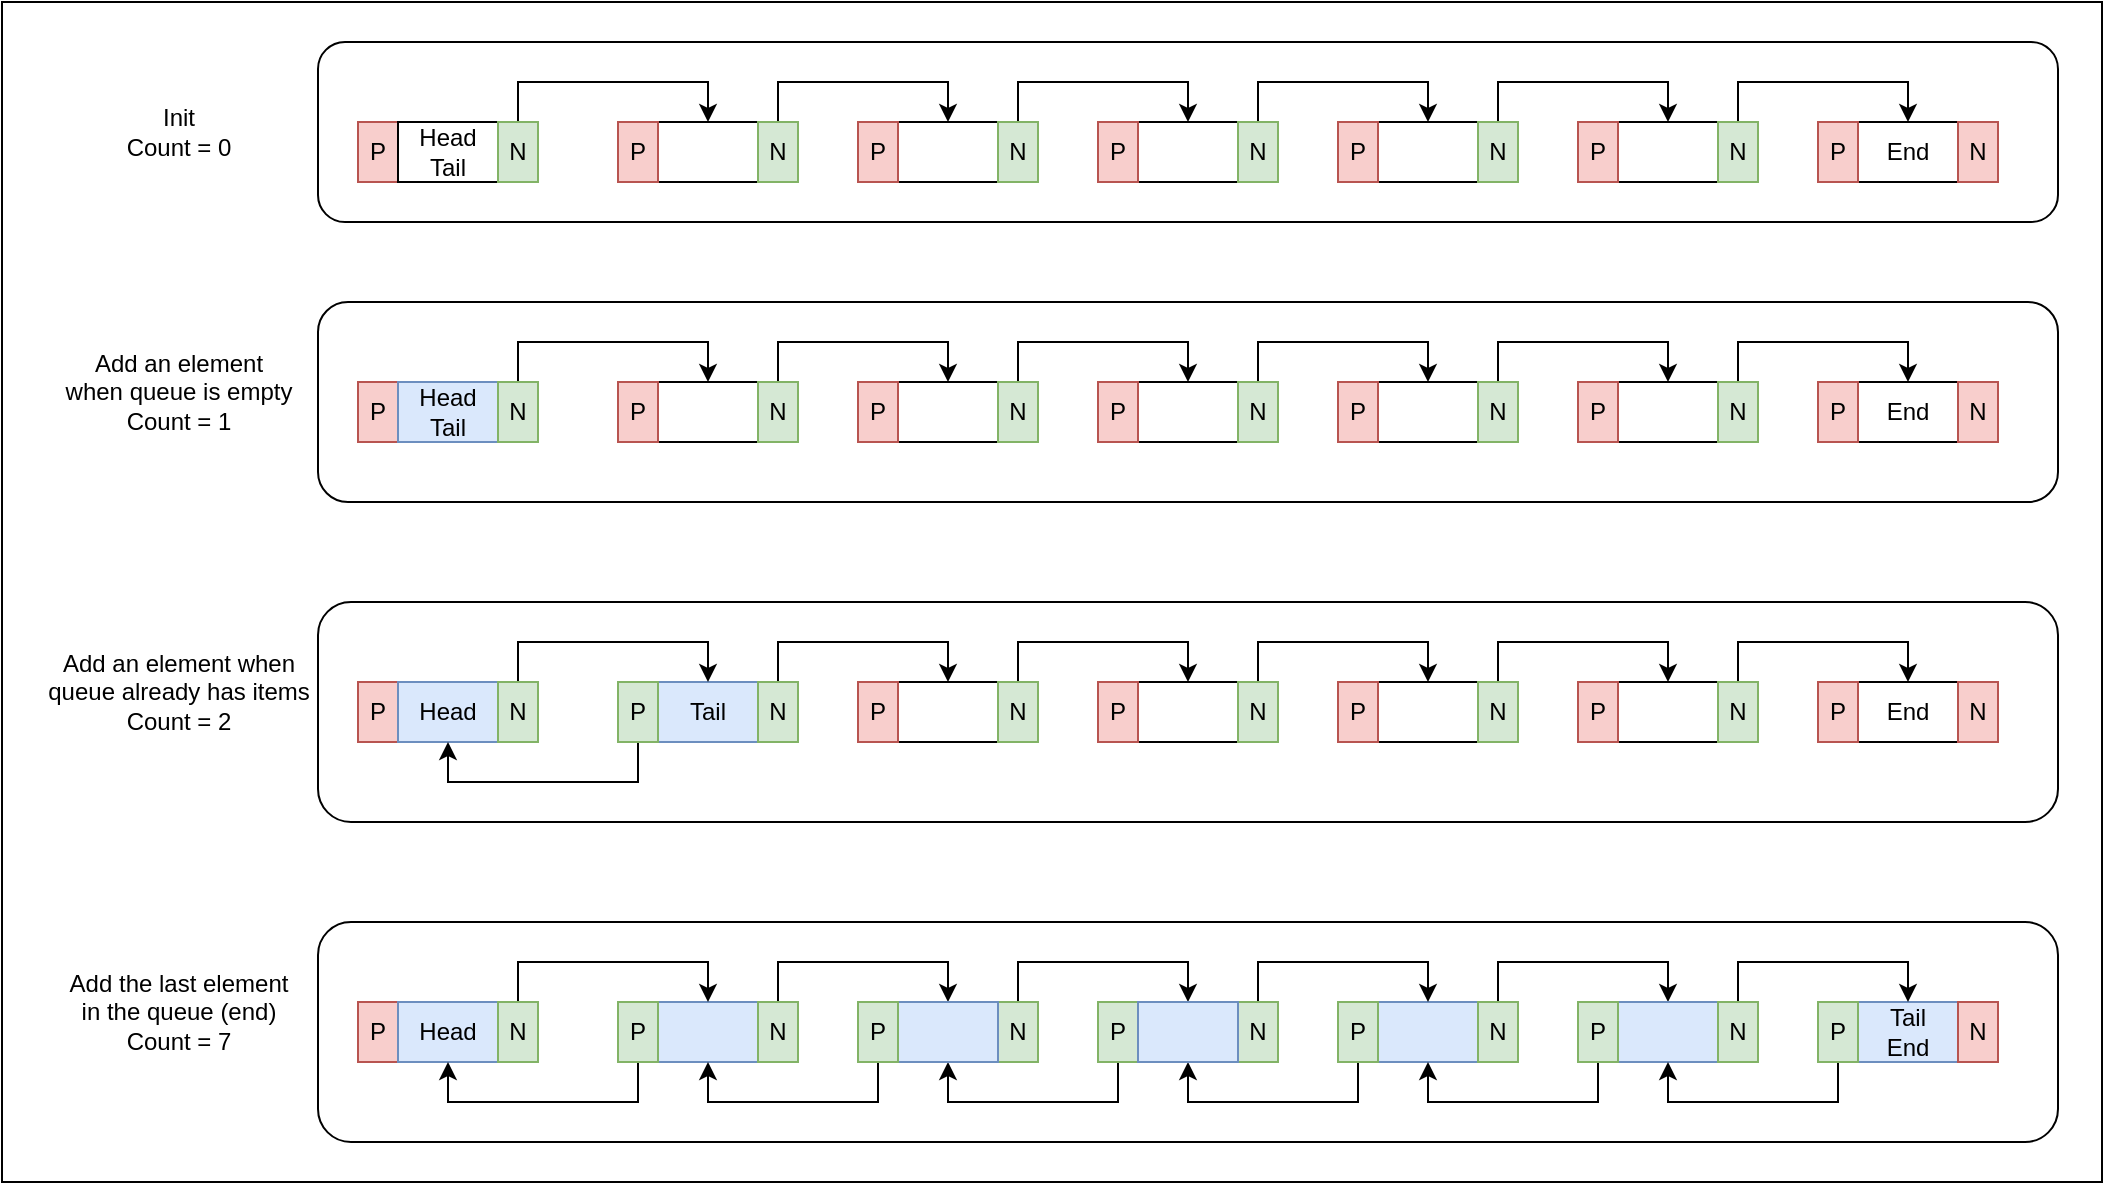 <mxfile version="21.6.8" type="device">
  <diagram id="AWm_jJoB_fNz4sVHrzt7" name="Page-1">
    <mxGraphModel dx="1098" dy="820" grid="1" gridSize="10" guides="1" tooltips="1" connect="1" arrows="1" fold="1" page="1" pageScale="1" pageWidth="1100" pageHeight="850" math="0" shadow="0">
      <root>
        <mxCell id="0" />
        <mxCell id="1" parent="0" />
        <mxCell id="c1lAheNtGnEwH6ut3jd1-3" value="" style="rounded=0;whiteSpace=wrap;html=1;" parent="1" vertex="1">
          <mxGeometry x="30" y="30" width="1050" height="590" as="geometry" />
        </mxCell>
        <mxCell id="q6rLTLklX5a6nk730e43-13" value="" style="rounded=1;whiteSpace=wrap;html=1;" parent="1" vertex="1">
          <mxGeometry x="188" y="50" width="870" height="90" as="geometry" />
        </mxCell>
        <mxCell id="q6rLTLklX5a6nk730e43-1" value="P" style="rounded=0;whiteSpace=wrap;html=1;fillColor=#f8cecc;strokeColor=#b85450;" parent="1" vertex="1">
          <mxGeometry x="208" y="90" width="20" height="30" as="geometry" />
        </mxCell>
        <mxCell id="q6rLTLklX5a6nk730e43-2" value="Head&lt;br&gt;Tail" style="rounded=0;whiteSpace=wrap;html=1;" parent="1" vertex="1">
          <mxGeometry x="228" y="90" width="50" height="30" as="geometry" />
        </mxCell>
        <mxCell id="q6rLTLklX5a6nk730e43-3" value="N" style="rounded=0;whiteSpace=wrap;html=1;" parent="1" vertex="1">
          <mxGeometry x="278" y="90" width="20" height="30" as="geometry" />
        </mxCell>
        <mxCell id="q6rLTLklX5a6nk730e43-4" value="P" style="rounded=0;whiteSpace=wrap;html=1;" parent="1" vertex="1">
          <mxGeometry x="338" y="90" width="20" height="30" as="geometry" />
        </mxCell>
        <mxCell id="q6rLTLklX5a6nk730e43-5" value="" style="rounded=0;whiteSpace=wrap;html=1;" parent="1" vertex="1">
          <mxGeometry x="358" y="90" width="50" height="30" as="geometry" />
        </mxCell>
        <mxCell id="q6rLTLklX5a6nk730e43-6" value="N" style="rounded=0;whiteSpace=wrap;html=1;" parent="1" vertex="1">
          <mxGeometry x="408" y="90" width="20" height="30" as="geometry" />
        </mxCell>
        <mxCell id="q6rLTLklX5a6nk730e43-7" value="P" style="rounded=0;whiteSpace=wrap;html=1;" parent="1" vertex="1">
          <mxGeometry x="458" y="90" width="20" height="30" as="geometry" />
        </mxCell>
        <mxCell id="q6rLTLklX5a6nk730e43-8" value="" style="rounded=0;whiteSpace=wrap;html=1;" parent="1" vertex="1">
          <mxGeometry x="478" y="90" width="50" height="30" as="geometry" />
        </mxCell>
        <mxCell id="q6rLTLklX5a6nk730e43-9" value="N" style="rounded=0;whiteSpace=wrap;html=1;" parent="1" vertex="1">
          <mxGeometry x="528" y="90" width="20" height="30" as="geometry" />
        </mxCell>
        <mxCell id="q6rLTLklX5a6nk730e43-53" value="N" style="rounded=0;whiteSpace=wrap;html=1;" parent="1" vertex="1">
          <mxGeometry x="278" y="90" width="20" height="30" as="geometry" />
        </mxCell>
        <mxCell id="q6rLTLklX5a6nk730e43-54" value="P" style="rounded=0;whiteSpace=wrap;html=1;" parent="1" vertex="1">
          <mxGeometry x="338" y="90" width="20" height="30" as="geometry" />
        </mxCell>
        <mxCell id="q6rLTLklX5a6nk730e43-55" value="N" style="rounded=0;whiteSpace=wrap;html=1;" parent="1" vertex="1">
          <mxGeometry x="408" y="90" width="20" height="30" as="geometry" />
        </mxCell>
        <mxCell id="q6rLTLklX5a6nk730e43-56" value="P" style="rounded=0;whiteSpace=wrap;html=1;" parent="1" vertex="1">
          <mxGeometry x="458" y="90" width="20" height="30" as="geometry" />
        </mxCell>
        <mxCell id="q6rLTLklX5a6nk730e43-127" style="edgeStyle=orthogonalEdgeStyle;rounded=0;orthogonalLoop=1;jettySize=auto;html=1;exitX=0.5;exitY=0;exitDx=0;exitDy=0;entryX=0.5;entryY=0;entryDx=0;entryDy=0;" parent="1" source="q6rLTLklX5a6nk730e43-57" target="q6rLTLklX5a6nk730e43-5" edge="1">
          <mxGeometry relative="1" as="geometry" />
        </mxCell>
        <mxCell id="q6rLTLklX5a6nk730e43-57" value="N" style="rounded=0;whiteSpace=wrap;html=1;fillColor=#f8cecc;strokeColor=#b85450;" parent="1" vertex="1">
          <mxGeometry x="278" y="90" width="20" height="30" as="geometry" />
        </mxCell>
        <mxCell id="q6rLTLklX5a6nk730e43-58" value="P" style="rounded=0;whiteSpace=wrap;html=1;fillColor=#f8cecc;strokeColor=#b85450;" parent="1" vertex="1">
          <mxGeometry x="338" y="90" width="20" height="30" as="geometry" />
        </mxCell>
        <mxCell id="q6rLTLklX5a6nk730e43-128" style="edgeStyle=orthogonalEdgeStyle;rounded=0;orthogonalLoop=1;jettySize=auto;html=1;exitX=0.5;exitY=0;exitDx=0;exitDy=0;entryX=0.5;entryY=0;entryDx=0;entryDy=0;" parent="1" source="q6rLTLklX5a6nk730e43-59" target="q6rLTLklX5a6nk730e43-8" edge="1">
          <mxGeometry relative="1" as="geometry" />
        </mxCell>
        <mxCell id="q6rLTLklX5a6nk730e43-59" value="N" style="rounded=0;whiteSpace=wrap;html=1;fillColor=#d5e8d4;strokeColor=#82b366;" parent="1" vertex="1">
          <mxGeometry x="408" y="90" width="20" height="30" as="geometry" />
        </mxCell>
        <mxCell id="q6rLTLklX5a6nk730e43-60" value="P" style="rounded=0;whiteSpace=wrap;html=1;fillColor=#f8cecc;strokeColor=#b85450;" parent="1" vertex="1">
          <mxGeometry x="458" y="90" width="20" height="30" as="geometry" />
        </mxCell>
        <mxCell id="q6rLTLklX5a6nk730e43-245" style="edgeStyle=orthogonalEdgeStyle;rounded=0;orthogonalLoop=1;jettySize=auto;html=1;exitX=0.5;exitY=0;exitDx=0;exitDy=0;entryX=0.5;entryY=0;entryDx=0;entryDy=0;" parent="1" source="q6rLTLklX5a6nk730e43-61" target="q6rLTLklX5a6nk730e43-220" edge="1">
          <mxGeometry relative="1" as="geometry" />
        </mxCell>
        <mxCell id="q6rLTLklX5a6nk730e43-61" value="N" style="rounded=0;whiteSpace=wrap;html=1;fillColor=#d5e8d4;strokeColor=#82b366;" parent="1" vertex="1">
          <mxGeometry x="528" y="90" width="20" height="30" as="geometry" />
        </mxCell>
        <mxCell id="q6rLTLklX5a6nk730e43-130" value="N" style="rounded=0;whiteSpace=wrap;html=1;fillColor=#d5e8d4;strokeColor=#82b366;" parent="1" vertex="1">
          <mxGeometry x="278" y="90" width="20" height="30" as="geometry" />
        </mxCell>
        <mxCell id="q6rLTLklX5a6nk730e43-219" value="P" style="rounded=0;whiteSpace=wrap;html=1;" parent="1" vertex="1">
          <mxGeometry x="578" y="90" width="20" height="30" as="geometry" />
        </mxCell>
        <mxCell id="q6rLTLklX5a6nk730e43-220" value="" style="rounded=0;whiteSpace=wrap;html=1;" parent="1" vertex="1">
          <mxGeometry x="598" y="90" width="50" height="30" as="geometry" />
        </mxCell>
        <mxCell id="q6rLTLklX5a6nk730e43-221" value="N" style="rounded=0;whiteSpace=wrap;html=1;" parent="1" vertex="1">
          <mxGeometry x="648" y="90" width="20" height="30" as="geometry" />
        </mxCell>
        <mxCell id="q6rLTLklX5a6nk730e43-222" value="P" style="rounded=0;whiteSpace=wrap;html=1;" parent="1" vertex="1">
          <mxGeometry x="698" y="90" width="20" height="30" as="geometry" />
        </mxCell>
        <mxCell id="q6rLTLklX5a6nk730e43-223" value="" style="rounded=0;whiteSpace=wrap;html=1;" parent="1" vertex="1">
          <mxGeometry x="718" y="90" width="50" height="30" as="geometry" />
        </mxCell>
        <mxCell id="q6rLTLklX5a6nk730e43-224" value="N" style="rounded=0;whiteSpace=wrap;html=1;" parent="1" vertex="1">
          <mxGeometry x="768" y="90" width="20" height="30" as="geometry" />
        </mxCell>
        <mxCell id="q6rLTLklX5a6nk730e43-225" value="P" style="rounded=0;whiteSpace=wrap;html=1;" parent="1" vertex="1">
          <mxGeometry x="578" y="90" width="20" height="30" as="geometry" />
        </mxCell>
        <mxCell id="q6rLTLklX5a6nk730e43-226" value="N" style="rounded=0;whiteSpace=wrap;html=1;" parent="1" vertex="1">
          <mxGeometry x="648" y="90" width="20" height="30" as="geometry" />
        </mxCell>
        <mxCell id="q6rLTLklX5a6nk730e43-227" value="P" style="rounded=0;whiteSpace=wrap;html=1;" parent="1" vertex="1">
          <mxGeometry x="698" y="90" width="20" height="30" as="geometry" />
        </mxCell>
        <mxCell id="q6rLTLklX5a6nk730e43-228" value="P" style="rounded=0;whiteSpace=wrap;html=1;fillColor=#f8cecc;strokeColor=#b85450;" parent="1" vertex="1">
          <mxGeometry x="578" y="90" width="20" height="30" as="geometry" />
        </mxCell>
        <mxCell id="q6rLTLklX5a6nk730e43-246" style="edgeStyle=orthogonalEdgeStyle;rounded=0;orthogonalLoop=1;jettySize=auto;html=1;exitX=0.5;exitY=0;exitDx=0;exitDy=0;entryX=0.5;entryY=0;entryDx=0;entryDy=0;" parent="1" source="q6rLTLklX5a6nk730e43-229" target="q6rLTLklX5a6nk730e43-223" edge="1">
          <mxGeometry relative="1" as="geometry" />
        </mxCell>
        <mxCell id="q6rLTLklX5a6nk730e43-229" value="N" style="rounded=0;whiteSpace=wrap;html=1;fillColor=#d5e8d4;strokeColor=#82b366;" parent="1" vertex="1">
          <mxGeometry x="648" y="90" width="20" height="30" as="geometry" />
        </mxCell>
        <mxCell id="q6rLTLklX5a6nk730e43-230" value="P" style="rounded=0;whiteSpace=wrap;html=1;fillColor=#f8cecc;strokeColor=#b85450;" parent="1" vertex="1">
          <mxGeometry x="698" y="90" width="20" height="30" as="geometry" />
        </mxCell>
        <mxCell id="q6rLTLklX5a6nk730e43-247" style="edgeStyle=orthogonalEdgeStyle;rounded=0;orthogonalLoop=1;jettySize=auto;html=1;exitX=0.5;exitY=0;exitDx=0;exitDy=0;entryX=0.5;entryY=0;entryDx=0;entryDy=0;" parent="1" source="q6rLTLklX5a6nk730e43-231" target="q6rLTLklX5a6nk730e43-233" edge="1">
          <mxGeometry relative="1" as="geometry" />
        </mxCell>
        <mxCell id="q6rLTLklX5a6nk730e43-231" value="N" style="rounded=0;whiteSpace=wrap;html=1;fillColor=#d5e8d4;strokeColor=#82b366;" parent="1" vertex="1">
          <mxGeometry x="768" y="90" width="20" height="30" as="geometry" />
        </mxCell>
        <mxCell id="q6rLTLklX5a6nk730e43-232" value="P" style="rounded=0;whiteSpace=wrap;html=1;" parent="1" vertex="1">
          <mxGeometry x="818" y="90" width="20" height="30" as="geometry" />
        </mxCell>
        <mxCell id="q6rLTLklX5a6nk730e43-233" value="" style="rounded=0;whiteSpace=wrap;html=1;" parent="1" vertex="1">
          <mxGeometry x="838" y="90" width="50" height="30" as="geometry" />
        </mxCell>
        <mxCell id="q6rLTLklX5a6nk730e43-234" value="N" style="rounded=0;whiteSpace=wrap;html=1;" parent="1" vertex="1">
          <mxGeometry x="888" y="90" width="20" height="30" as="geometry" />
        </mxCell>
        <mxCell id="q6rLTLklX5a6nk730e43-235" value="P" style="rounded=0;whiteSpace=wrap;html=1;" parent="1" vertex="1">
          <mxGeometry x="938" y="90" width="20" height="30" as="geometry" />
        </mxCell>
        <mxCell id="q6rLTLklX5a6nk730e43-236" value="End" style="rounded=0;whiteSpace=wrap;html=1;" parent="1" vertex="1">
          <mxGeometry x="958" y="90" width="50" height="30" as="geometry" />
        </mxCell>
        <mxCell id="q6rLTLklX5a6nk730e43-237" value="N" style="rounded=0;whiteSpace=wrap;html=1;" parent="1" vertex="1">
          <mxGeometry x="1008" y="90" width="20" height="30" as="geometry" />
        </mxCell>
        <mxCell id="q6rLTLklX5a6nk730e43-238" value="P" style="rounded=0;whiteSpace=wrap;html=1;" parent="1" vertex="1">
          <mxGeometry x="818" y="90" width="20" height="30" as="geometry" />
        </mxCell>
        <mxCell id="q6rLTLklX5a6nk730e43-239" value="N" style="rounded=0;whiteSpace=wrap;html=1;" parent="1" vertex="1">
          <mxGeometry x="888" y="90" width="20" height="30" as="geometry" />
        </mxCell>
        <mxCell id="q6rLTLklX5a6nk730e43-240" value="P" style="rounded=0;whiteSpace=wrap;html=1;" parent="1" vertex="1">
          <mxGeometry x="938" y="90" width="20" height="30" as="geometry" />
        </mxCell>
        <mxCell id="q6rLTLklX5a6nk730e43-241" value="P" style="rounded=0;whiteSpace=wrap;html=1;fillColor=#f8cecc;strokeColor=#b85450;" parent="1" vertex="1">
          <mxGeometry x="818" y="90" width="20" height="30" as="geometry" />
        </mxCell>
        <mxCell id="q6rLTLklX5a6nk730e43-248" style="edgeStyle=orthogonalEdgeStyle;rounded=0;orthogonalLoop=1;jettySize=auto;html=1;exitX=0.5;exitY=0;exitDx=0;exitDy=0;entryX=0.5;entryY=0;entryDx=0;entryDy=0;" parent="1" source="q6rLTLklX5a6nk730e43-242" target="q6rLTLklX5a6nk730e43-236" edge="1">
          <mxGeometry relative="1" as="geometry" />
        </mxCell>
        <mxCell id="q6rLTLklX5a6nk730e43-242" value="N" style="rounded=0;whiteSpace=wrap;html=1;fillColor=#d5e8d4;strokeColor=#82b366;" parent="1" vertex="1">
          <mxGeometry x="888" y="90" width="20" height="30" as="geometry" />
        </mxCell>
        <mxCell id="q6rLTLklX5a6nk730e43-243" value="P" style="rounded=0;whiteSpace=wrap;html=1;fillColor=#f8cecc;strokeColor=#b85450;" parent="1" vertex="1">
          <mxGeometry x="938" y="90" width="20" height="30" as="geometry" />
        </mxCell>
        <mxCell id="q6rLTLklX5a6nk730e43-244" value="N" style="rounded=0;whiteSpace=wrap;html=1;fillColor=#f8cecc;strokeColor=#b85450;" parent="1" vertex="1">
          <mxGeometry x="1008" y="90" width="20" height="30" as="geometry" />
        </mxCell>
        <mxCell id="q6rLTLklX5a6nk730e43-249" value="Init&lt;br&gt;Count = 0" style="text;html=1;align=center;verticalAlign=middle;resizable=0;points=[];autosize=1;strokeColor=none;fillColor=none;" parent="1" vertex="1">
          <mxGeometry x="78" y="75" width="80" height="40" as="geometry" />
        </mxCell>
        <mxCell id="q6rLTLklX5a6nk730e43-250" value="" style="rounded=1;whiteSpace=wrap;html=1;" parent="1" vertex="1">
          <mxGeometry x="188" y="180" width="870" height="100" as="geometry" />
        </mxCell>
        <mxCell id="q6rLTLklX5a6nk730e43-251" value="P" style="rounded=0;whiteSpace=wrap;html=1;fillColor=#f8cecc;strokeColor=#b85450;" parent="1" vertex="1">
          <mxGeometry x="208" y="220" width="20" height="30" as="geometry" />
        </mxCell>
        <mxCell id="q6rLTLklX5a6nk730e43-252" value="Head&lt;br&gt;Tail" style="rounded=0;whiteSpace=wrap;html=1;fillColor=#dae8fc;strokeColor=#6c8ebf;" parent="1" vertex="1">
          <mxGeometry x="228" y="220" width="50" height="30" as="geometry" />
        </mxCell>
        <mxCell id="q6rLTLklX5a6nk730e43-253" value="N" style="rounded=0;whiteSpace=wrap;html=1;" parent="1" vertex="1">
          <mxGeometry x="278" y="220" width="20" height="30" as="geometry" />
        </mxCell>
        <mxCell id="q6rLTLklX5a6nk730e43-254" value="P" style="rounded=0;whiteSpace=wrap;html=1;" parent="1" vertex="1">
          <mxGeometry x="338" y="220" width="20" height="30" as="geometry" />
        </mxCell>
        <mxCell id="q6rLTLklX5a6nk730e43-255" value="" style="rounded=0;whiteSpace=wrap;html=1;" parent="1" vertex="1">
          <mxGeometry x="358" y="220" width="50" height="30" as="geometry" />
        </mxCell>
        <mxCell id="q6rLTLklX5a6nk730e43-256" value="N" style="rounded=0;whiteSpace=wrap;html=1;" parent="1" vertex="1">
          <mxGeometry x="408" y="220" width="20" height="30" as="geometry" />
        </mxCell>
        <mxCell id="q6rLTLklX5a6nk730e43-257" value="P" style="rounded=0;whiteSpace=wrap;html=1;" parent="1" vertex="1">
          <mxGeometry x="458" y="220" width="20" height="30" as="geometry" />
        </mxCell>
        <mxCell id="q6rLTLklX5a6nk730e43-258" value="" style="rounded=0;whiteSpace=wrap;html=1;" parent="1" vertex="1">
          <mxGeometry x="478" y="220" width="50" height="30" as="geometry" />
        </mxCell>
        <mxCell id="q6rLTLklX5a6nk730e43-259" value="N" style="rounded=0;whiteSpace=wrap;html=1;" parent="1" vertex="1">
          <mxGeometry x="528" y="220" width="20" height="30" as="geometry" />
        </mxCell>
        <mxCell id="q6rLTLklX5a6nk730e43-260" value="N" style="rounded=0;whiteSpace=wrap;html=1;" parent="1" vertex="1">
          <mxGeometry x="278" y="220" width="20" height="30" as="geometry" />
        </mxCell>
        <mxCell id="q6rLTLklX5a6nk730e43-261" value="P" style="rounded=0;whiteSpace=wrap;html=1;" parent="1" vertex="1">
          <mxGeometry x="338" y="220" width="20" height="30" as="geometry" />
        </mxCell>
        <mxCell id="q6rLTLklX5a6nk730e43-262" value="N" style="rounded=0;whiteSpace=wrap;html=1;" parent="1" vertex="1">
          <mxGeometry x="408" y="220" width="20" height="30" as="geometry" />
        </mxCell>
        <mxCell id="q6rLTLklX5a6nk730e43-263" value="P" style="rounded=0;whiteSpace=wrap;html=1;" parent="1" vertex="1">
          <mxGeometry x="458" y="220" width="20" height="30" as="geometry" />
        </mxCell>
        <mxCell id="q6rLTLklX5a6nk730e43-264" style="edgeStyle=orthogonalEdgeStyle;rounded=0;orthogonalLoop=1;jettySize=auto;html=1;exitX=0.5;exitY=0;exitDx=0;exitDy=0;entryX=0.5;entryY=0;entryDx=0;entryDy=0;" parent="1" source="q6rLTLklX5a6nk730e43-265" target="q6rLTLklX5a6nk730e43-255" edge="1">
          <mxGeometry relative="1" as="geometry" />
        </mxCell>
        <mxCell id="q6rLTLklX5a6nk730e43-265" value="N" style="rounded=0;whiteSpace=wrap;html=1;fillColor=#f8cecc;strokeColor=#b85450;" parent="1" vertex="1">
          <mxGeometry x="278" y="220" width="20" height="30" as="geometry" />
        </mxCell>
        <mxCell id="q6rLTLklX5a6nk730e43-266" value="P" style="rounded=0;whiteSpace=wrap;html=1;fillColor=#f8cecc;strokeColor=#b85450;" parent="1" vertex="1">
          <mxGeometry x="338" y="220" width="20" height="30" as="geometry" />
        </mxCell>
        <mxCell id="q6rLTLklX5a6nk730e43-267" style="edgeStyle=orthogonalEdgeStyle;rounded=0;orthogonalLoop=1;jettySize=auto;html=1;exitX=0.5;exitY=0;exitDx=0;exitDy=0;entryX=0.5;entryY=0;entryDx=0;entryDy=0;" parent="1" source="q6rLTLklX5a6nk730e43-268" target="q6rLTLklX5a6nk730e43-258" edge="1">
          <mxGeometry relative="1" as="geometry" />
        </mxCell>
        <mxCell id="q6rLTLklX5a6nk730e43-268" value="N" style="rounded=0;whiteSpace=wrap;html=1;fillColor=#d5e8d4;strokeColor=#82b366;" parent="1" vertex="1">
          <mxGeometry x="408" y="220" width="20" height="30" as="geometry" />
        </mxCell>
        <mxCell id="q6rLTLklX5a6nk730e43-269" value="P" style="rounded=0;whiteSpace=wrap;html=1;fillColor=#f8cecc;strokeColor=#b85450;" parent="1" vertex="1">
          <mxGeometry x="458" y="220" width="20" height="30" as="geometry" />
        </mxCell>
        <mxCell id="q6rLTLklX5a6nk730e43-270" style="edgeStyle=orthogonalEdgeStyle;rounded=0;orthogonalLoop=1;jettySize=auto;html=1;exitX=0.5;exitY=0;exitDx=0;exitDy=0;entryX=0.5;entryY=0;entryDx=0;entryDy=0;" parent="1" source="q6rLTLklX5a6nk730e43-271" target="q6rLTLklX5a6nk730e43-274" edge="1">
          <mxGeometry relative="1" as="geometry" />
        </mxCell>
        <mxCell id="q6rLTLklX5a6nk730e43-271" value="N" style="rounded=0;whiteSpace=wrap;html=1;fillColor=#d5e8d4;strokeColor=#82b366;" parent="1" vertex="1">
          <mxGeometry x="528" y="220" width="20" height="30" as="geometry" />
        </mxCell>
        <mxCell id="q6rLTLklX5a6nk730e43-272" value="N" style="rounded=0;whiteSpace=wrap;html=1;fillColor=#d5e8d4;strokeColor=#82b366;" parent="1" vertex="1">
          <mxGeometry x="278" y="220" width="20" height="30" as="geometry" />
        </mxCell>
        <mxCell id="q6rLTLklX5a6nk730e43-273" value="P" style="rounded=0;whiteSpace=wrap;html=1;" parent="1" vertex="1">
          <mxGeometry x="578" y="220" width="20" height="30" as="geometry" />
        </mxCell>
        <mxCell id="q6rLTLklX5a6nk730e43-274" value="" style="rounded=0;whiteSpace=wrap;html=1;" parent="1" vertex="1">
          <mxGeometry x="598" y="220" width="50" height="30" as="geometry" />
        </mxCell>
        <mxCell id="q6rLTLklX5a6nk730e43-275" value="N" style="rounded=0;whiteSpace=wrap;html=1;" parent="1" vertex="1">
          <mxGeometry x="648" y="220" width="20" height="30" as="geometry" />
        </mxCell>
        <mxCell id="q6rLTLklX5a6nk730e43-276" value="P" style="rounded=0;whiteSpace=wrap;html=1;" parent="1" vertex="1">
          <mxGeometry x="698" y="220" width="20" height="30" as="geometry" />
        </mxCell>
        <mxCell id="q6rLTLklX5a6nk730e43-277" value="" style="rounded=0;whiteSpace=wrap;html=1;" parent="1" vertex="1">
          <mxGeometry x="718" y="220" width="50" height="30" as="geometry" />
        </mxCell>
        <mxCell id="q6rLTLklX5a6nk730e43-278" value="N" style="rounded=0;whiteSpace=wrap;html=1;" parent="1" vertex="1">
          <mxGeometry x="768" y="220" width="20" height="30" as="geometry" />
        </mxCell>
        <mxCell id="q6rLTLklX5a6nk730e43-279" value="P" style="rounded=0;whiteSpace=wrap;html=1;" parent="1" vertex="1">
          <mxGeometry x="578" y="220" width="20" height="30" as="geometry" />
        </mxCell>
        <mxCell id="q6rLTLklX5a6nk730e43-280" value="N" style="rounded=0;whiteSpace=wrap;html=1;" parent="1" vertex="1">
          <mxGeometry x="648" y="220" width="20" height="30" as="geometry" />
        </mxCell>
        <mxCell id="q6rLTLklX5a6nk730e43-281" value="P" style="rounded=0;whiteSpace=wrap;html=1;" parent="1" vertex="1">
          <mxGeometry x="698" y="220" width="20" height="30" as="geometry" />
        </mxCell>
        <mxCell id="q6rLTLklX5a6nk730e43-282" value="P" style="rounded=0;whiteSpace=wrap;html=1;fillColor=#f8cecc;strokeColor=#b85450;" parent="1" vertex="1">
          <mxGeometry x="578" y="220" width="20" height="30" as="geometry" />
        </mxCell>
        <mxCell id="q6rLTLklX5a6nk730e43-283" style="edgeStyle=orthogonalEdgeStyle;rounded=0;orthogonalLoop=1;jettySize=auto;html=1;exitX=0.5;exitY=0;exitDx=0;exitDy=0;entryX=0.5;entryY=0;entryDx=0;entryDy=0;" parent="1" source="q6rLTLklX5a6nk730e43-284" target="q6rLTLklX5a6nk730e43-277" edge="1">
          <mxGeometry relative="1" as="geometry" />
        </mxCell>
        <mxCell id="q6rLTLklX5a6nk730e43-284" value="N" style="rounded=0;whiteSpace=wrap;html=1;fillColor=#d5e8d4;strokeColor=#82b366;" parent="1" vertex="1">
          <mxGeometry x="648" y="220" width="20" height="30" as="geometry" />
        </mxCell>
        <mxCell id="q6rLTLklX5a6nk730e43-285" value="P" style="rounded=0;whiteSpace=wrap;html=1;fillColor=#f8cecc;strokeColor=#b85450;" parent="1" vertex="1">
          <mxGeometry x="698" y="220" width="20" height="30" as="geometry" />
        </mxCell>
        <mxCell id="q6rLTLklX5a6nk730e43-286" style="edgeStyle=orthogonalEdgeStyle;rounded=0;orthogonalLoop=1;jettySize=auto;html=1;exitX=0.5;exitY=0;exitDx=0;exitDy=0;entryX=0.5;entryY=0;entryDx=0;entryDy=0;" parent="1" source="q6rLTLklX5a6nk730e43-287" target="q6rLTLklX5a6nk730e43-289" edge="1">
          <mxGeometry relative="1" as="geometry" />
        </mxCell>
        <mxCell id="q6rLTLklX5a6nk730e43-287" value="N" style="rounded=0;whiteSpace=wrap;html=1;fillColor=#d5e8d4;strokeColor=#82b366;" parent="1" vertex="1">
          <mxGeometry x="768" y="220" width="20" height="30" as="geometry" />
        </mxCell>
        <mxCell id="q6rLTLklX5a6nk730e43-288" value="P" style="rounded=0;whiteSpace=wrap;html=1;" parent="1" vertex="1">
          <mxGeometry x="818" y="220" width="20" height="30" as="geometry" />
        </mxCell>
        <mxCell id="q6rLTLklX5a6nk730e43-289" value="" style="rounded=0;whiteSpace=wrap;html=1;" parent="1" vertex="1">
          <mxGeometry x="838" y="220" width="50" height="30" as="geometry" />
        </mxCell>
        <mxCell id="q6rLTLklX5a6nk730e43-290" value="N" style="rounded=0;whiteSpace=wrap;html=1;" parent="1" vertex="1">
          <mxGeometry x="888" y="220" width="20" height="30" as="geometry" />
        </mxCell>
        <mxCell id="q6rLTLklX5a6nk730e43-291" value="P" style="rounded=0;whiteSpace=wrap;html=1;" parent="1" vertex="1">
          <mxGeometry x="938" y="220" width="20" height="30" as="geometry" />
        </mxCell>
        <mxCell id="q6rLTLklX5a6nk730e43-292" value="End" style="rounded=0;whiteSpace=wrap;html=1;" parent="1" vertex="1">
          <mxGeometry x="958" y="220" width="50" height="30" as="geometry" />
        </mxCell>
        <mxCell id="q6rLTLklX5a6nk730e43-293" value="N" style="rounded=0;whiteSpace=wrap;html=1;" parent="1" vertex="1">
          <mxGeometry x="1008" y="220" width="20" height="30" as="geometry" />
        </mxCell>
        <mxCell id="q6rLTLklX5a6nk730e43-294" value="P" style="rounded=0;whiteSpace=wrap;html=1;" parent="1" vertex="1">
          <mxGeometry x="818" y="220" width="20" height="30" as="geometry" />
        </mxCell>
        <mxCell id="q6rLTLklX5a6nk730e43-295" value="N" style="rounded=0;whiteSpace=wrap;html=1;" parent="1" vertex="1">
          <mxGeometry x="888" y="220" width="20" height="30" as="geometry" />
        </mxCell>
        <mxCell id="q6rLTLklX5a6nk730e43-296" value="P" style="rounded=0;whiteSpace=wrap;html=1;" parent="1" vertex="1">
          <mxGeometry x="938" y="220" width="20" height="30" as="geometry" />
        </mxCell>
        <mxCell id="q6rLTLklX5a6nk730e43-297" value="P" style="rounded=0;whiteSpace=wrap;html=1;fillColor=#f8cecc;strokeColor=#b85450;" parent="1" vertex="1">
          <mxGeometry x="818" y="220" width="20" height="30" as="geometry" />
        </mxCell>
        <mxCell id="q6rLTLklX5a6nk730e43-298" style="edgeStyle=orthogonalEdgeStyle;rounded=0;orthogonalLoop=1;jettySize=auto;html=1;exitX=0.5;exitY=0;exitDx=0;exitDy=0;entryX=0.5;entryY=0;entryDx=0;entryDy=0;" parent="1" source="q6rLTLklX5a6nk730e43-299" target="q6rLTLklX5a6nk730e43-292" edge="1">
          <mxGeometry relative="1" as="geometry" />
        </mxCell>
        <mxCell id="q6rLTLklX5a6nk730e43-299" value="N" style="rounded=0;whiteSpace=wrap;html=1;fillColor=#d5e8d4;strokeColor=#82b366;" parent="1" vertex="1">
          <mxGeometry x="888" y="220" width="20" height="30" as="geometry" />
        </mxCell>
        <mxCell id="q6rLTLklX5a6nk730e43-300" value="P" style="rounded=0;whiteSpace=wrap;html=1;fillColor=#f8cecc;strokeColor=#b85450;" parent="1" vertex="1">
          <mxGeometry x="938" y="220" width="20" height="30" as="geometry" />
        </mxCell>
        <mxCell id="q6rLTLklX5a6nk730e43-301" value="N" style="rounded=0;whiteSpace=wrap;html=1;fillColor=#f8cecc;strokeColor=#b85450;" parent="1" vertex="1">
          <mxGeometry x="1008" y="220" width="20" height="30" as="geometry" />
        </mxCell>
        <mxCell id="q6rLTLklX5a6nk730e43-302" value="Add an element &lt;br&gt;when queue is empty&lt;br&gt;Count = 1" style="text;html=1;align=center;verticalAlign=middle;resizable=0;points=[];autosize=1;strokeColor=none;fillColor=none;" parent="1" vertex="1">
          <mxGeometry x="48" y="195" width="140" height="60" as="geometry" />
        </mxCell>
        <mxCell id="q6rLTLklX5a6nk730e43-303" value="" style="rounded=1;whiteSpace=wrap;html=1;" parent="1" vertex="1">
          <mxGeometry x="188" y="330" width="870" height="110" as="geometry" />
        </mxCell>
        <mxCell id="q6rLTLklX5a6nk730e43-304" value="P" style="rounded=0;whiteSpace=wrap;html=1;fillColor=#f8cecc;strokeColor=#b85450;" parent="1" vertex="1">
          <mxGeometry x="208" y="370" width="20" height="30" as="geometry" />
        </mxCell>
        <mxCell id="q6rLTLklX5a6nk730e43-305" value="Head" style="rounded=0;whiteSpace=wrap;html=1;fillColor=#dae8fc;strokeColor=#6c8ebf;" parent="1" vertex="1">
          <mxGeometry x="228" y="370" width="50" height="30" as="geometry" />
        </mxCell>
        <mxCell id="q6rLTLklX5a6nk730e43-306" value="N" style="rounded=0;whiteSpace=wrap;html=1;" parent="1" vertex="1">
          <mxGeometry x="278" y="370" width="20" height="30" as="geometry" />
        </mxCell>
        <mxCell id="q6rLTLklX5a6nk730e43-307" value="P" style="rounded=0;whiteSpace=wrap;html=1;" parent="1" vertex="1">
          <mxGeometry x="338" y="370" width="20" height="30" as="geometry" />
        </mxCell>
        <mxCell id="q6rLTLklX5a6nk730e43-308" value="Tail" style="rounded=0;whiteSpace=wrap;html=1;fillColor=#dae8fc;strokeColor=#6c8ebf;" parent="1" vertex="1">
          <mxGeometry x="358" y="370" width="50" height="30" as="geometry" />
        </mxCell>
        <mxCell id="q6rLTLklX5a6nk730e43-309" value="N" style="rounded=0;whiteSpace=wrap;html=1;" parent="1" vertex="1">
          <mxGeometry x="408" y="370" width="20" height="30" as="geometry" />
        </mxCell>
        <mxCell id="q6rLTLklX5a6nk730e43-310" value="P" style="rounded=0;whiteSpace=wrap;html=1;" parent="1" vertex="1">
          <mxGeometry x="458" y="370" width="20" height="30" as="geometry" />
        </mxCell>
        <mxCell id="q6rLTLklX5a6nk730e43-311" value="" style="rounded=0;whiteSpace=wrap;html=1;" parent="1" vertex="1">
          <mxGeometry x="478" y="370" width="50" height="30" as="geometry" />
        </mxCell>
        <mxCell id="q6rLTLklX5a6nk730e43-312" value="N" style="rounded=0;whiteSpace=wrap;html=1;" parent="1" vertex="1">
          <mxGeometry x="528" y="370" width="20" height="30" as="geometry" />
        </mxCell>
        <mxCell id="q6rLTLklX5a6nk730e43-313" value="N" style="rounded=0;whiteSpace=wrap;html=1;" parent="1" vertex="1">
          <mxGeometry x="278" y="370" width="20" height="30" as="geometry" />
        </mxCell>
        <mxCell id="q6rLTLklX5a6nk730e43-314" value="P" style="rounded=0;whiteSpace=wrap;html=1;" parent="1" vertex="1">
          <mxGeometry x="338" y="370" width="20" height="30" as="geometry" />
        </mxCell>
        <mxCell id="q6rLTLklX5a6nk730e43-315" value="N" style="rounded=0;whiteSpace=wrap;html=1;" parent="1" vertex="1">
          <mxGeometry x="408" y="370" width="20" height="30" as="geometry" />
        </mxCell>
        <mxCell id="q6rLTLklX5a6nk730e43-316" value="P" style="rounded=0;whiteSpace=wrap;html=1;" parent="1" vertex="1">
          <mxGeometry x="458" y="370" width="20" height="30" as="geometry" />
        </mxCell>
        <mxCell id="q6rLTLklX5a6nk730e43-317" style="edgeStyle=orthogonalEdgeStyle;rounded=0;orthogonalLoop=1;jettySize=auto;html=1;exitX=0.5;exitY=0;exitDx=0;exitDy=0;entryX=0.5;entryY=0;entryDx=0;entryDy=0;" parent="1" source="q6rLTLklX5a6nk730e43-318" target="q6rLTLklX5a6nk730e43-308" edge="1">
          <mxGeometry relative="1" as="geometry" />
        </mxCell>
        <mxCell id="q6rLTLklX5a6nk730e43-318" value="N" style="rounded=0;whiteSpace=wrap;html=1;fillColor=#f8cecc;strokeColor=#b85450;" parent="1" vertex="1">
          <mxGeometry x="278" y="370" width="20" height="30" as="geometry" />
        </mxCell>
        <mxCell id="q6rLTLklX5a6nk730e43-356" style="edgeStyle=orthogonalEdgeStyle;rounded=0;orthogonalLoop=1;jettySize=auto;html=1;exitX=0.5;exitY=1;exitDx=0;exitDy=0;entryX=0.5;entryY=1;entryDx=0;entryDy=0;" parent="1" source="q6rLTLklX5a6nk730e43-319" target="q6rLTLklX5a6nk730e43-305" edge="1">
          <mxGeometry relative="1" as="geometry" />
        </mxCell>
        <mxCell id="q6rLTLklX5a6nk730e43-319" value="P" style="rounded=0;whiteSpace=wrap;html=1;fillColor=#d5e8d4;strokeColor=#82b366;" parent="1" vertex="1">
          <mxGeometry x="338" y="370" width="20" height="30" as="geometry" />
        </mxCell>
        <mxCell id="q6rLTLklX5a6nk730e43-320" style="edgeStyle=orthogonalEdgeStyle;rounded=0;orthogonalLoop=1;jettySize=auto;html=1;exitX=0.5;exitY=0;exitDx=0;exitDy=0;entryX=0.5;entryY=0;entryDx=0;entryDy=0;" parent="1" source="q6rLTLklX5a6nk730e43-321" target="q6rLTLklX5a6nk730e43-311" edge="1">
          <mxGeometry relative="1" as="geometry" />
        </mxCell>
        <mxCell id="q6rLTLklX5a6nk730e43-321" value="N" style="rounded=0;whiteSpace=wrap;html=1;fillColor=#d5e8d4;strokeColor=#82b366;" parent="1" vertex="1">
          <mxGeometry x="408" y="370" width="20" height="30" as="geometry" />
        </mxCell>
        <mxCell id="q6rLTLklX5a6nk730e43-322" value="P" style="rounded=0;whiteSpace=wrap;html=1;fillColor=#f8cecc;strokeColor=#b85450;" parent="1" vertex="1">
          <mxGeometry x="458" y="370" width="20" height="30" as="geometry" />
        </mxCell>
        <mxCell id="q6rLTLklX5a6nk730e43-323" style="edgeStyle=orthogonalEdgeStyle;rounded=0;orthogonalLoop=1;jettySize=auto;html=1;exitX=0.5;exitY=0;exitDx=0;exitDy=0;entryX=0.5;entryY=0;entryDx=0;entryDy=0;" parent="1" source="q6rLTLklX5a6nk730e43-324" target="q6rLTLklX5a6nk730e43-327" edge="1">
          <mxGeometry relative="1" as="geometry" />
        </mxCell>
        <mxCell id="q6rLTLklX5a6nk730e43-324" value="N" style="rounded=0;whiteSpace=wrap;html=1;fillColor=#d5e8d4;strokeColor=#82b366;" parent="1" vertex="1">
          <mxGeometry x="528" y="370" width="20" height="30" as="geometry" />
        </mxCell>
        <mxCell id="q6rLTLklX5a6nk730e43-325" value="N" style="rounded=0;whiteSpace=wrap;html=1;fillColor=#d5e8d4;strokeColor=#82b366;" parent="1" vertex="1">
          <mxGeometry x="278" y="370" width="20" height="30" as="geometry" />
        </mxCell>
        <mxCell id="q6rLTLklX5a6nk730e43-326" value="P" style="rounded=0;whiteSpace=wrap;html=1;" parent="1" vertex="1">
          <mxGeometry x="578" y="370" width="20" height="30" as="geometry" />
        </mxCell>
        <mxCell id="q6rLTLklX5a6nk730e43-327" value="" style="rounded=0;whiteSpace=wrap;html=1;" parent="1" vertex="1">
          <mxGeometry x="598" y="370" width="50" height="30" as="geometry" />
        </mxCell>
        <mxCell id="q6rLTLklX5a6nk730e43-328" value="N" style="rounded=0;whiteSpace=wrap;html=1;" parent="1" vertex="1">
          <mxGeometry x="648" y="370" width="20" height="30" as="geometry" />
        </mxCell>
        <mxCell id="q6rLTLklX5a6nk730e43-329" value="P" style="rounded=0;whiteSpace=wrap;html=1;" parent="1" vertex="1">
          <mxGeometry x="698" y="370" width="20" height="30" as="geometry" />
        </mxCell>
        <mxCell id="q6rLTLklX5a6nk730e43-330" value="" style="rounded=0;whiteSpace=wrap;html=1;" parent="1" vertex="1">
          <mxGeometry x="718" y="370" width="50" height="30" as="geometry" />
        </mxCell>
        <mxCell id="q6rLTLklX5a6nk730e43-331" value="N" style="rounded=0;whiteSpace=wrap;html=1;" parent="1" vertex="1">
          <mxGeometry x="768" y="370" width="20" height="30" as="geometry" />
        </mxCell>
        <mxCell id="q6rLTLklX5a6nk730e43-332" value="P" style="rounded=0;whiteSpace=wrap;html=1;" parent="1" vertex="1">
          <mxGeometry x="578" y="370" width="20" height="30" as="geometry" />
        </mxCell>
        <mxCell id="q6rLTLklX5a6nk730e43-333" value="N" style="rounded=0;whiteSpace=wrap;html=1;" parent="1" vertex="1">
          <mxGeometry x="648" y="370" width="20" height="30" as="geometry" />
        </mxCell>
        <mxCell id="q6rLTLklX5a6nk730e43-334" value="P" style="rounded=0;whiteSpace=wrap;html=1;" parent="1" vertex="1">
          <mxGeometry x="698" y="370" width="20" height="30" as="geometry" />
        </mxCell>
        <mxCell id="q6rLTLklX5a6nk730e43-335" value="P" style="rounded=0;whiteSpace=wrap;html=1;fillColor=#f8cecc;strokeColor=#b85450;" parent="1" vertex="1">
          <mxGeometry x="578" y="370" width="20" height="30" as="geometry" />
        </mxCell>
        <mxCell id="q6rLTLklX5a6nk730e43-336" style="edgeStyle=orthogonalEdgeStyle;rounded=0;orthogonalLoop=1;jettySize=auto;html=1;exitX=0.5;exitY=0;exitDx=0;exitDy=0;entryX=0.5;entryY=0;entryDx=0;entryDy=0;" parent="1" source="q6rLTLklX5a6nk730e43-337" target="q6rLTLklX5a6nk730e43-330" edge="1">
          <mxGeometry relative="1" as="geometry" />
        </mxCell>
        <mxCell id="q6rLTLklX5a6nk730e43-337" value="N" style="rounded=0;whiteSpace=wrap;html=1;fillColor=#d5e8d4;strokeColor=#82b366;" parent="1" vertex="1">
          <mxGeometry x="648" y="370" width="20" height="30" as="geometry" />
        </mxCell>
        <mxCell id="q6rLTLklX5a6nk730e43-338" value="P" style="rounded=0;whiteSpace=wrap;html=1;fillColor=#f8cecc;strokeColor=#b85450;" parent="1" vertex="1">
          <mxGeometry x="698" y="370" width="20" height="30" as="geometry" />
        </mxCell>
        <mxCell id="q6rLTLklX5a6nk730e43-339" style="edgeStyle=orthogonalEdgeStyle;rounded=0;orthogonalLoop=1;jettySize=auto;html=1;exitX=0.5;exitY=0;exitDx=0;exitDy=0;entryX=0.5;entryY=0;entryDx=0;entryDy=0;" parent="1" source="q6rLTLklX5a6nk730e43-340" target="q6rLTLklX5a6nk730e43-342" edge="1">
          <mxGeometry relative="1" as="geometry" />
        </mxCell>
        <mxCell id="q6rLTLklX5a6nk730e43-340" value="N" style="rounded=0;whiteSpace=wrap;html=1;fillColor=#d5e8d4;strokeColor=#82b366;" parent="1" vertex="1">
          <mxGeometry x="768" y="370" width="20" height="30" as="geometry" />
        </mxCell>
        <mxCell id="q6rLTLklX5a6nk730e43-341" value="P" style="rounded=0;whiteSpace=wrap;html=1;" parent="1" vertex="1">
          <mxGeometry x="818" y="370" width="20" height="30" as="geometry" />
        </mxCell>
        <mxCell id="q6rLTLklX5a6nk730e43-342" value="" style="rounded=0;whiteSpace=wrap;html=1;" parent="1" vertex="1">
          <mxGeometry x="838" y="370" width="50" height="30" as="geometry" />
        </mxCell>
        <mxCell id="q6rLTLklX5a6nk730e43-343" value="N" style="rounded=0;whiteSpace=wrap;html=1;" parent="1" vertex="1">
          <mxGeometry x="888" y="370" width="20" height="30" as="geometry" />
        </mxCell>
        <mxCell id="q6rLTLklX5a6nk730e43-344" value="P" style="rounded=0;whiteSpace=wrap;html=1;" parent="1" vertex="1">
          <mxGeometry x="938" y="370" width="20" height="30" as="geometry" />
        </mxCell>
        <mxCell id="q6rLTLklX5a6nk730e43-345" value="End" style="rounded=0;whiteSpace=wrap;html=1;" parent="1" vertex="1">
          <mxGeometry x="958" y="370" width="50" height="30" as="geometry" />
        </mxCell>
        <mxCell id="q6rLTLklX5a6nk730e43-346" value="N" style="rounded=0;whiteSpace=wrap;html=1;" parent="1" vertex="1">
          <mxGeometry x="1008" y="370" width="20" height="30" as="geometry" />
        </mxCell>
        <mxCell id="q6rLTLklX5a6nk730e43-347" value="P" style="rounded=0;whiteSpace=wrap;html=1;" parent="1" vertex="1">
          <mxGeometry x="818" y="370" width="20" height="30" as="geometry" />
        </mxCell>
        <mxCell id="q6rLTLklX5a6nk730e43-348" value="N" style="rounded=0;whiteSpace=wrap;html=1;" parent="1" vertex="1">
          <mxGeometry x="888" y="370" width="20" height="30" as="geometry" />
        </mxCell>
        <mxCell id="q6rLTLklX5a6nk730e43-349" value="P" style="rounded=0;whiteSpace=wrap;html=1;" parent="1" vertex="1">
          <mxGeometry x="938" y="370" width="20" height="30" as="geometry" />
        </mxCell>
        <mxCell id="q6rLTLklX5a6nk730e43-350" value="P" style="rounded=0;whiteSpace=wrap;html=1;fillColor=#f8cecc;strokeColor=#b85450;" parent="1" vertex="1">
          <mxGeometry x="818" y="370" width="20" height="30" as="geometry" />
        </mxCell>
        <mxCell id="q6rLTLklX5a6nk730e43-351" style="edgeStyle=orthogonalEdgeStyle;rounded=0;orthogonalLoop=1;jettySize=auto;html=1;exitX=0.5;exitY=0;exitDx=0;exitDy=0;entryX=0.5;entryY=0;entryDx=0;entryDy=0;" parent="1" source="q6rLTLklX5a6nk730e43-352" target="q6rLTLklX5a6nk730e43-345" edge="1">
          <mxGeometry relative="1" as="geometry" />
        </mxCell>
        <mxCell id="q6rLTLklX5a6nk730e43-352" value="N" style="rounded=0;whiteSpace=wrap;html=1;fillColor=#d5e8d4;strokeColor=#82b366;" parent="1" vertex="1">
          <mxGeometry x="888" y="370" width="20" height="30" as="geometry" />
        </mxCell>
        <mxCell id="q6rLTLklX5a6nk730e43-353" value="P" style="rounded=0;whiteSpace=wrap;html=1;fillColor=#f8cecc;strokeColor=#b85450;" parent="1" vertex="1">
          <mxGeometry x="938" y="370" width="20" height="30" as="geometry" />
        </mxCell>
        <mxCell id="q6rLTLklX5a6nk730e43-354" value="N" style="rounded=0;whiteSpace=wrap;html=1;fillColor=#f8cecc;strokeColor=#b85450;" parent="1" vertex="1">
          <mxGeometry x="1008" y="370" width="20" height="30" as="geometry" />
        </mxCell>
        <mxCell id="q6rLTLklX5a6nk730e43-355" value="Add an element when&lt;br&gt;queue already has items&lt;br&gt;Count = 2" style="text;html=1;align=center;verticalAlign=middle;resizable=0;points=[];autosize=1;strokeColor=none;fillColor=none;" parent="1" vertex="1">
          <mxGeometry x="43" y="345" width="150" height="60" as="geometry" />
        </mxCell>
        <mxCell id="q6rLTLklX5a6nk730e43-640" value="" style="rounded=1;whiteSpace=wrap;html=1;" parent="1" vertex="1">
          <mxGeometry x="188" y="490" width="870" height="110" as="geometry" />
        </mxCell>
        <mxCell id="q6rLTLklX5a6nk730e43-641" value="P" style="rounded=0;whiteSpace=wrap;html=1;fillColor=#f8cecc;strokeColor=#b85450;" parent="1" vertex="1">
          <mxGeometry x="208" y="530" width="20" height="30" as="geometry" />
        </mxCell>
        <mxCell id="q6rLTLklX5a6nk730e43-642" value="Head" style="rounded=0;whiteSpace=wrap;html=1;fillColor=#dae8fc;strokeColor=#6c8ebf;" parent="1" vertex="1">
          <mxGeometry x="228" y="530" width="50" height="30" as="geometry" />
        </mxCell>
        <mxCell id="q6rLTLklX5a6nk730e43-643" value="N" style="rounded=0;whiteSpace=wrap;html=1;" parent="1" vertex="1">
          <mxGeometry x="278" y="530" width="20" height="30" as="geometry" />
        </mxCell>
        <mxCell id="q6rLTLklX5a6nk730e43-644" value="P" style="rounded=0;whiteSpace=wrap;html=1;" parent="1" vertex="1">
          <mxGeometry x="338" y="530" width="20" height="30" as="geometry" />
        </mxCell>
        <mxCell id="q6rLTLklX5a6nk730e43-645" value="" style="rounded=0;whiteSpace=wrap;html=1;fillColor=#dae8fc;strokeColor=#6c8ebf;" parent="1" vertex="1">
          <mxGeometry x="358" y="530" width="50" height="30" as="geometry" />
        </mxCell>
        <mxCell id="q6rLTLklX5a6nk730e43-646" value="N" style="rounded=0;whiteSpace=wrap;html=1;" parent="1" vertex="1">
          <mxGeometry x="408" y="530" width="20" height="30" as="geometry" />
        </mxCell>
        <mxCell id="q6rLTLklX5a6nk730e43-647" value="P" style="rounded=0;whiteSpace=wrap;html=1;" parent="1" vertex="1">
          <mxGeometry x="458" y="530" width="20" height="30" as="geometry" />
        </mxCell>
        <mxCell id="q6rLTLklX5a6nk730e43-648" value="" style="rounded=0;whiteSpace=wrap;html=1;" parent="1" vertex="1">
          <mxGeometry x="478" y="530" width="50" height="30" as="geometry" />
        </mxCell>
        <mxCell id="q6rLTLklX5a6nk730e43-649" value="N" style="rounded=0;whiteSpace=wrap;html=1;" parent="1" vertex="1">
          <mxGeometry x="528" y="530" width="20" height="30" as="geometry" />
        </mxCell>
        <mxCell id="q6rLTLklX5a6nk730e43-650" value="N" style="rounded=0;whiteSpace=wrap;html=1;" parent="1" vertex="1">
          <mxGeometry x="278" y="530" width="20" height="30" as="geometry" />
        </mxCell>
        <mxCell id="q6rLTLklX5a6nk730e43-651" value="P" style="rounded=0;whiteSpace=wrap;html=1;" parent="1" vertex="1">
          <mxGeometry x="338" y="530" width="20" height="30" as="geometry" />
        </mxCell>
        <mxCell id="q6rLTLklX5a6nk730e43-652" value="N" style="rounded=0;whiteSpace=wrap;html=1;" parent="1" vertex="1">
          <mxGeometry x="408" y="530" width="20" height="30" as="geometry" />
        </mxCell>
        <mxCell id="q6rLTLklX5a6nk730e43-653" value="P" style="rounded=0;whiteSpace=wrap;html=1;" parent="1" vertex="1">
          <mxGeometry x="458" y="530" width="20" height="30" as="geometry" />
        </mxCell>
        <mxCell id="q6rLTLklX5a6nk730e43-654" style="edgeStyle=orthogonalEdgeStyle;rounded=0;orthogonalLoop=1;jettySize=auto;html=1;exitX=0.5;exitY=0;exitDx=0;exitDy=0;entryX=0.5;entryY=0;entryDx=0;entryDy=0;" parent="1" source="q6rLTLklX5a6nk730e43-655" target="q6rLTLklX5a6nk730e43-645" edge="1">
          <mxGeometry relative="1" as="geometry" />
        </mxCell>
        <mxCell id="q6rLTLklX5a6nk730e43-655" value="N" style="rounded=0;whiteSpace=wrap;html=1;fillColor=#f8cecc;strokeColor=#b85450;" parent="1" vertex="1">
          <mxGeometry x="278" y="530" width="20" height="30" as="geometry" />
        </mxCell>
        <mxCell id="q6rLTLklX5a6nk730e43-656" style="edgeStyle=orthogonalEdgeStyle;rounded=0;orthogonalLoop=1;jettySize=auto;html=1;exitX=0.5;exitY=1;exitDx=0;exitDy=0;entryX=0.5;entryY=1;entryDx=0;entryDy=0;" parent="1" source="q6rLTLklX5a6nk730e43-657" target="q6rLTLklX5a6nk730e43-642" edge="1">
          <mxGeometry relative="1" as="geometry" />
        </mxCell>
        <mxCell id="q6rLTLklX5a6nk730e43-657" value="P" style="rounded=0;whiteSpace=wrap;html=1;fillColor=#d5e8d4;strokeColor=#82b366;" parent="1" vertex="1">
          <mxGeometry x="338" y="530" width="20" height="30" as="geometry" />
        </mxCell>
        <mxCell id="q6rLTLklX5a6nk730e43-658" style="edgeStyle=orthogonalEdgeStyle;rounded=0;orthogonalLoop=1;jettySize=auto;html=1;exitX=0.5;exitY=0;exitDx=0;exitDy=0;entryX=0.5;entryY=0;entryDx=0;entryDy=0;" parent="1" source="q6rLTLklX5a6nk730e43-659" target="q6rLTLklX5a6nk730e43-648" edge="1">
          <mxGeometry relative="1" as="geometry" />
        </mxCell>
        <mxCell id="q6rLTLklX5a6nk730e43-659" value="N" style="rounded=0;whiteSpace=wrap;html=1;fillColor=#d5e8d4;strokeColor=#82b366;" parent="1" vertex="1">
          <mxGeometry x="408" y="530" width="20" height="30" as="geometry" />
        </mxCell>
        <mxCell id="q6rLTLklX5a6nk730e43-660" value="P" style="rounded=0;whiteSpace=wrap;html=1;fillColor=#f8cecc;strokeColor=#b85450;" parent="1" vertex="1">
          <mxGeometry x="458" y="530" width="20" height="30" as="geometry" />
        </mxCell>
        <mxCell id="q6rLTLklX5a6nk730e43-661" style="edgeStyle=orthogonalEdgeStyle;rounded=0;orthogonalLoop=1;jettySize=auto;html=1;exitX=0.5;exitY=0;exitDx=0;exitDy=0;entryX=0.5;entryY=0;entryDx=0;entryDy=0;" parent="1" source="q6rLTLklX5a6nk730e43-662" target="q6rLTLklX5a6nk730e43-665" edge="1">
          <mxGeometry relative="1" as="geometry" />
        </mxCell>
        <mxCell id="q6rLTLklX5a6nk730e43-662" value="N" style="rounded=0;whiteSpace=wrap;html=1;fillColor=#d5e8d4;strokeColor=#82b366;" parent="1" vertex="1">
          <mxGeometry x="528" y="530" width="20" height="30" as="geometry" />
        </mxCell>
        <mxCell id="q6rLTLklX5a6nk730e43-663" value="N" style="rounded=0;whiteSpace=wrap;html=1;fillColor=#d5e8d4;strokeColor=#82b366;" parent="1" vertex="1">
          <mxGeometry x="278" y="530" width="20" height="30" as="geometry" />
        </mxCell>
        <mxCell id="q6rLTLklX5a6nk730e43-664" value="P" style="rounded=0;whiteSpace=wrap;html=1;" parent="1" vertex="1">
          <mxGeometry x="578" y="530" width="20" height="30" as="geometry" />
        </mxCell>
        <mxCell id="q6rLTLklX5a6nk730e43-665" value="" style="rounded=0;whiteSpace=wrap;html=1;" parent="1" vertex="1">
          <mxGeometry x="598" y="530" width="50" height="30" as="geometry" />
        </mxCell>
        <mxCell id="q6rLTLklX5a6nk730e43-666" value="N" style="rounded=0;whiteSpace=wrap;html=1;" parent="1" vertex="1">
          <mxGeometry x="648" y="530" width="20" height="30" as="geometry" />
        </mxCell>
        <mxCell id="q6rLTLklX5a6nk730e43-667" value="P" style="rounded=0;whiteSpace=wrap;html=1;" parent="1" vertex="1">
          <mxGeometry x="698" y="530" width="20" height="30" as="geometry" />
        </mxCell>
        <mxCell id="q6rLTLklX5a6nk730e43-668" value="" style="rounded=0;whiteSpace=wrap;html=1;fillColor=#dae8fc;strokeColor=#6c8ebf;" parent="1" vertex="1">
          <mxGeometry x="718" y="530" width="50" height="30" as="geometry" />
        </mxCell>
        <mxCell id="q6rLTLklX5a6nk730e43-669" value="N" style="rounded=0;whiteSpace=wrap;html=1;" parent="1" vertex="1">
          <mxGeometry x="768" y="530" width="20" height="30" as="geometry" />
        </mxCell>
        <mxCell id="q6rLTLklX5a6nk730e43-670" value="P" style="rounded=0;whiteSpace=wrap;html=1;" parent="1" vertex="1">
          <mxGeometry x="578" y="530" width="20" height="30" as="geometry" />
        </mxCell>
        <mxCell id="q6rLTLklX5a6nk730e43-671" value="N" style="rounded=0;whiteSpace=wrap;html=1;" parent="1" vertex="1">
          <mxGeometry x="648" y="530" width="20" height="30" as="geometry" />
        </mxCell>
        <mxCell id="q6rLTLklX5a6nk730e43-672" value="P" style="rounded=0;whiteSpace=wrap;html=1;" parent="1" vertex="1">
          <mxGeometry x="698" y="530" width="20" height="30" as="geometry" />
        </mxCell>
        <mxCell id="q6rLTLklX5a6nk730e43-700" style="edgeStyle=orthogonalEdgeStyle;rounded=0;orthogonalLoop=1;jettySize=auto;html=1;exitX=0.5;exitY=1;exitDx=0;exitDy=0;entryX=0.5;entryY=1;entryDx=0;entryDy=0;" parent="1" source="q6rLTLklX5a6nk730e43-673" target="q6rLTLklX5a6nk730e43-694" edge="1">
          <mxGeometry relative="1" as="geometry" />
        </mxCell>
        <mxCell id="q6rLTLklX5a6nk730e43-673" value="P" style="rounded=0;whiteSpace=wrap;html=1;fillColor=#d5e8d4;strokeColor=#82b366;" parent="1" vertex="1">
          <mxGeometry x="578" y="530" width="20" height="30" as="geometry" />
        </mxCell>
        <mxCell id="q6rLTLklX5a6nk730e43-674" style="edgeStyle=orthogonalEdgeStyle;rounded=0;orthogonalLoop=1;jettySize=auto;html=1;exitX=0.5;exitY=0;exitDx=0;exitDy=0;entryX=0.5;entryY=0;entryDx=0;entryDy=0;" parent="1" source="q6rLTLklX5a6nk730e43-675" target="q6rLTLklX5a6nk730e43-668" edge="1">
          <mxGeometry relative="1" as="geometry" />
        </mxCell>
        <mxCell id="q6rLTLklX5a6nk730e43-675" value="N" style="rounded=0;whiteSpace=wrap;html=1;fillColor=#d5e8d4;strokeColor=#82b366;" parent="1" vertex="1">
          <mxGeometry x="648" y="530" width="20" height="30" as="geometry" />
        </mxCell>
        <mxCell id="q6rLTLklX5a6nk730e43-701" style="edgeStyle=orthogonalEdgeStyle;rounded=0;orthogonalLoop=1;jettySize=auto;html=1;exitX=0.5;exitY=1;exitDx=0;exitDy=0;entryX=0.5;entryY=1;entryDx=0;entryDy=0;" parent="1" source="q6rLTLklX5a6nk730e43-676" target="q6rLTLklX5a6nk730e43-695" edge="1">
          <mxGeometry relative="1" as="geometry" />
        </mxCell>
        <mxCell id="q6rLTLklX5a6nk730e43-676" value="P" style="rounded=0;whiteSpace=wrap;html=1;fillColor=#d5e8d4;strokeColor=#82b366;" parent="1" vertex="1">
          <mxGeometry x="698" y="530" width="20" height="30" as="geometry" />
        </mxCell>
        <mxCell id="q6rLTLklX5a6nk730e43-677" style="edgeStyle=orthogonalEdgeStyle;rounded=0;orthogonalLoop=1;jettySize=auto;html=1;exitX=0.5;exitY=0;exitDx=0;exitDy=0;entryX=0.5;entryY=0;entryDx=0;entryDy=0;" parent="1" source="q6rLTLklX5a6nk730e43-678" target="q6rLTLklX5a6nk730e43-680" edge="1">
          <mxGeometry relative="1" as="geometry" />
        </mxCell>
        <mxCell id="q6rLTLklX5a6nk730e43-678" value="N" style="rounded=0;whiteSpace=wrap;html=1;fillColor=#d5e8d4;strokeColor=#82b366;" parent="1" vertex="1">
          <mxGeometry x="768" y="530" width="20" height="30" as="geometry" />
        </mxCell>
        <mxCell id="q6rLTLklX5a6nk730e43-679" value="P" style="rounded=0;whiteSpace=wrap;html=1;" parent="1" vertex="1">
          <mxGeometry x="818" y="530" width="20" height="30" as="geometry" />
        </mxCell>
        <mxCell id="q6rLTLklX5a6nk730e43-680" value="" style="rounded=0;whiteSpace=wrap;html=1;fillColor=#dae8fc;strokeColor=#6c8ebf;" parent="1" vertex="1">
          <mxGeometry x="838" y="530" width="50" height="30" as="geometry" />
        </mxCell>
        <mxCell id="q6rLTLklX5a6nk730e43-681" value="N" style="rounded=0;whiteSpace=wrap;html=1;" parent="1" vertex="1">
          <mxGeometry x="888" y="530" width="20" height="30" as="geometry" />
        </mxCell>
        <mxCell id="q6rLTLklX5a6nk730e43-682" value="P" style="rounded=0;whiteSpace=wrap;html=1;" parent="1" vertex="1">
          <mxGeometry x="938" y="530" width="20" height="30" as="geometry" />
        </mxCell>
        <mxCell id="q6rLTLklX5a6nk730e43-683" value="Tail&lt;br&gt;End" style="rounded=0;whiteSpace=wrap;html=1;fillColor=#dae8fc;strokeColor=#6c8ebf;" parent="1" vertex="1">
          <mxGeometry x="958" y="530" width="50" height="30" as="geometry" />
        </mxCell>
        <mxCell id="q6rLTLklX5a6nk730e43-684" value="N" style="rounded=0;whiteSpace=wrap;html=1;" parent="1" vertex="1">
          <mxGeometry x="1008" y="530" width="20" height="30" as="geometry" />
        </mxCell>
        <mxCell id="q6rLTLklX5a6nk730e43-685" value="P" style="rounded=0;whiteSpace=wrap;html=1;" parent="1" vertex="1">
          <mxGeometry x="818" y="530" width="20" height="30" as="geometry" />
        </mxCell>
        <mxCell id="q6rLTLklX5a6nk730e43-686" value="N" style="rounded=0;whiteSpace=wrap;html=1;" parent="1" vertex="1">
          <mxGeometry x="888" y="530" width="20" height="30" as="geometry" />
        </mxCell>
        <mxCell id="q6rLTLklX5a6nk730e43-687" value="P" style="rounded=0;whiteSpace=wrap;html=1;" parent="1" vertex="1">
          <mxGeometry x="938" y="530" width="20" height="30" as="geometry" />
        </mxCell>
        <mxCell id="q6rLTLklX5a6nk730e43-702" style="edgeStyle=orthogonalEdgeStyle;rounded=0;orthogonalLoop=1;jettySize=auto;html=1;exitX=0.5;exitY=1;exitDx=0;exitDy=0;entryX=0.5;entryY=1;entryDx=0;entryDy=0;" parent="1" source="q6rLTLklX5a6nk730e43-688" target="q6rLTLklX5a6nk730e43-668" edge="1">
          <mxGeometry relative="1" as="geometry" />
        </mxCell>
        <mxCell id="q6rLTLklX5a6nk730e43-688" value="P" style="rounded=0;whiteSpace=wrap;html=1;fillColor=#d5e8d4;strokeColor=#82b366;" parent="1" vertex="1">
          <mxGeometry x="818" y="530" width="20" height="30" as="geometry" />
        </mxCell>
        <mxCell id="q6rLTLklX5a6nk730e43-689" style="edgeStyle=orthogonalEdgeStyle;rounded=0;orthogonalLoop=1;jettySize=auto;html=1;exitX=0.5;exitY=0;exitDx=0;exitDy=0;entryX=0.5;entryY=0;entryDx=0;entryDy=0;" parent="1" source="q6rLTLklX5a6nk730e43-690" target="q6rLTLklX5a6nk730e43-683" edge="1">
          <mxGeometry relative="1" as="geometry" />
        </mxCell>
        <mxCell id="q6rLTLklX5a6nk730e43-690" value="N" style="rounded=0;whiteSpace=wrap;html=1;fillColor=#d5e8d4;strokeColor=#82b366;" parent="1" vertex="1">
          <mxGeometry x="888" y="530" width="20" height="30" as="geometry" />
        </mxCell>
        <mxCell id="c1lAheNtGnEwH6ut3jd1-2" style="edgeStyle=orthogonalEdgeStyle;rounded=0;orthogonalLoop=1;jettySize=auto;html=1;exitX=0.5;exitY=1;exitDx=0;exitDy=0;entryX=0.5;entryY=1;entryDx=0;entryDy=0;" parent="1" source="q6rLTLklX5a6nk730e43-691" target="q6rLTLklX5a6nk730e43-680" edge="1">
          <mxGeometry relative="1" as="geometry" />
        </mxCell>
        <mxCell id="q6rLTLklX5a6nk730e43-691" value="P" style="rounded=0;whiteSpace=wrap;html=1;fillColor=#d5e8d4;strokeColor=#82b366;" parent="1" vertex="1">
          <mxGeometry x="938" y="530" width="20" height="30" as="geometry" />
        </mxCell>
        <mxCell id="q6rLTLklX5a6nk730e43-692" value="N" style="rounded=0;whiteSpace=wrap;html=1;fillColor=#f8cecc;strokeColor=#b85450;" parent="1" vertex="1">
          <mxGeometry x="1008" y="530" width="20" height="30" as="geometry" />
        </mxCell>
        <mxCell id="q6rLTLklX5a6nk730e43-693" value="Add the last element &lt;br&gt;in the queue (end)&lt;br&gt;Count = 7" style="text;html=1;align=center;verticalAlign=middle;resizable=0;points=[];autosize=1;strokeColor=none;fillColor=none;" parent="1" vertex="1">
          <mxGeometry x="53" y="505" width="130" height="60" as="geometry" />
        </mxCell>
        <mxCell id="q6rLTLklX5a6nk730e43-694" value="" style="rounded=0;whiteSpace=wrap;html=1;fillColor=#dae8fc;strokeColor=#6c8ebf;" parent="1" vertex="1">
          <mxGeometry x="478" y="530" width="50" height="30" as="geometry" />
        </mxCell>
        <mxCell id="q6rLTLklX5a6nk730e43-695" value="" style="rounded=0;whiteSpace=wrap;html=1;fillColor=#dae8fc;strokeColor=#6c8ebf;" parent="1" vertex="1">
          <mxGeometry x="598" y="530" width="50" height="30" as="geometry" />
        </mxCell>
        <mxCell id="q6rLTLklX5a6nk730e43-699" style="edgeStyle=orthogonalEdgeStyle;rounded=0;orthogonalLoop=1;jettySize=auto;html=1;exitX=0.5;exitY=1;exitDx=0;exitDy=0;entryX=0.5;entryY=1;entryDx=0;entryDy=0;" parent="1" source="q6rLTLklX5a6nk730e43-698" target="q6rLTLklX5a6nk730e43-645" edge="1">
          <mxGeometry relative="1" as="geometry" />
        </mxCell>
        <mxCell id="q6rLTLklX5a6nk730e43-698" value="P" style="rounded=0;whiteSpace=wrap;html=1;fillColor=#d5e8d4;strokeColor=#82b366;" parent="1" vertex="1">
          <mxGeometry x="458" y="530" width="20" height="30" as="geometry" />
        </mxCell>
      </root>
    </mxGraphModel>
  </diagram>
</mxfile>
